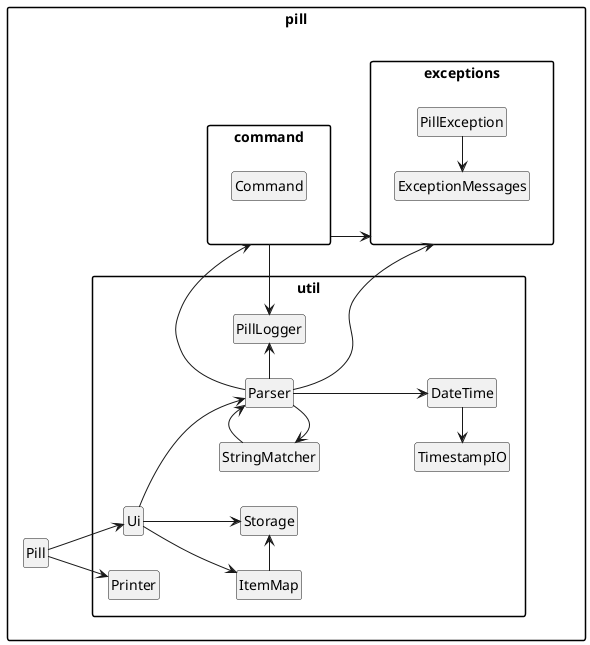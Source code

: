 ``` plantuml
@startuml

hide circle
hide empty members
skinparam packageStyle rectangle

left to right direction

package "pill" {
    class Pill

    package "util" {
        class Ui
        class Parser
        class StringMatcher
        class Printer
        class Storage
        class ItemMap
        class DateTime
        class PillLogger
        class TimestampIO
    }

    package exceptions {
        class PillException
        class ExceptionMessages
    }
    package command {
        class Command
    }



    Pill --> Ui
    Pill --> Printer

    Ui --> Parser
    Ui --> ItemMap
    Ui --> Storage


    Parser --> command
    Parser -up> StringMatcher
    Parser --> DateTime
    DateTime -up> TimestampIO
    StringMatcher -> Parser
    Parser -> PillLogger
    command --> exceptions
    command -> PillLogger
    Parser --> exceptions

    ItemMap -> Storage

    PillException -left> ExceptionMessages

}



@enduml
```